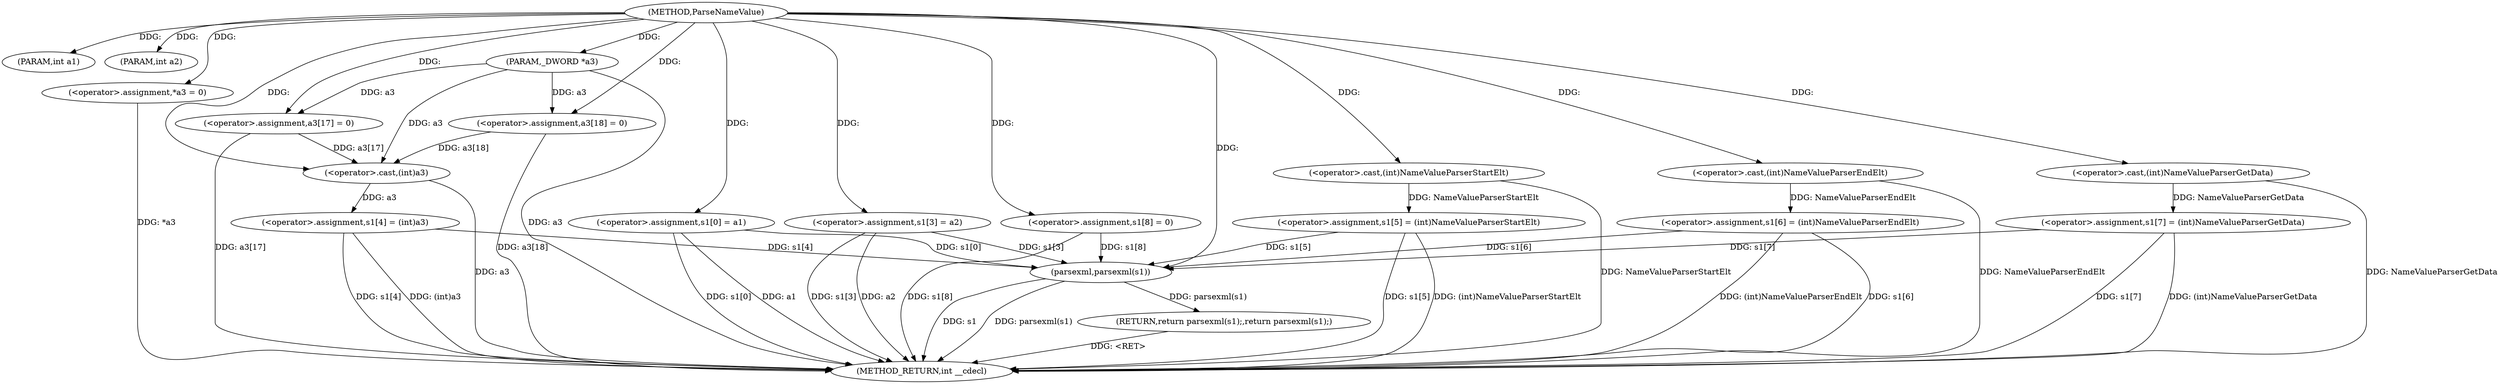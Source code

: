 digraph ParseNameValue {  
"1000102" [label = "(METHOD,ParseNameValue)" ]
"1000168" [label = "(METHOD_RETURN,int __cdecl)" ]
"1000103" [label = "(PARAM,int a1)" ]
"1000104" [label = "(PARAM,int a2)" ]
"1000105" [label = "(PARAM,_DWORD *a3)" ]
"1000108" [label = "(<operator>.assignment,*a3 = 0)" ]
"1000112" [label = "(<operator>.assignment,a3[17] = 0)" ]
"1000117" [label = "(<operator>.assignment,a3[18] = 0)" ]
"1000122" [label = "(<operator>.assignment,s1[0] = a1)" ]
"1000127" [label = "(<operator>.assignment,s1[3] = a2)" ]
"1000132" [label = "(<operator>.assignment,s1[4] = (int)a3)" ]
"1000136" [label = "(<operator>.cast,(int)a3)" ]
"1000139" [label = "(<operator>.assignment,s1[5] = (int)NameValueParserStartElt)" ]
"1000143" [label = "(<operator>.cast,(int)NameValueParserStartElt)" ]
"1000146" [label = "(<operator>.assignment,s1[6] = (int)NameValueParserEndElt)" ]
"1000150" [label = "(<operator>.cast,(int)NameValueParserEndElt)" ]
"1000153" [label = "(<operator>.assignment,s1[7] = (int)NameValueParserGetData)" ]
"1000157" [label = "(<operator>.cast,(int)NameValueParserGetData)" ]
"1000160" [label = "(<operator>.assignment,s1[8] = 0)" ]
"1000165" [label = "(RETURN,return parsexml(s1);,return parsexml(s1);)" ]
"1000166" [label = "(parsexml,parsexml(s1))" ]
  "1000165" -> "1000168"  [ label = "DDG: <RET>"] 
  "1000166" -> "1000168"  [ label = "DDG: s1"] 
  "1000153" -> "1000168"  [ label = "DDG: (int)NameValueParserGetData"] 
  "1000150" -> "1000168"  [ label = "DDG: NameValueParserEndElt"] 
  "1000146" -> "1000168"  [ label = "DDG: (int)NameValueParserEndElt"] 
  "1000146" -> "1000168"  [ label = "DDG: s1[6]"] 
  "1000136" -> "1000168"  [ label = "DDG: a3"] 
  "1000157" -> "1000168"  [ label = "DDG: NameValueParserGetData"] 
  "1000127" -> "1000168"  [ label = "DDG: a2"] 
  "1000122" -> "1000168"  [ label = "DDG: a1"] 
  "1000132" -> "1000168"  [ label = "DDG: (int)a3"] 
  "1000160" -> "1000168"  [ label = "DDG: s1[8]"] 
  "1000139" -> "1000168"  [ label = "DDG: (int)NameValueParserStartElt"] 
  "1000112" -> "1000168"  [ label = "DDG: a3[17]"] 
  "1000127" -> "1000168"  [ label = "DDG: s1[3]"] 
  "1000108" -> "1000168"  [ label = "DDG: *a3"] 
  "1000166" -> "1000168"  [ label = "DDG: parsexml(s1)"] 
  "1000117" -> "1000168"  [ label = "DDG: a3[18]"] 
  "1000105" -> "1000168"  [ label = "DDG: a3"] 
  "1000132" -> "1000168"  [ label = "DDG: s1[4]"] 
  "1000139" -> "1000168"  [ label = "DDG: s1[5]"] 
  "1000143" -> "1000168"  [ label = "DDG: NameValueParserStartElt"] 
  "1000153" -> "1000168"  [ label = "DDG: s1[7]"] 
  "1000122" -> "1000168"  [ label = "DDG: s1[0]"] 
  "1000102" -> "1000103"  [ label = "DDG: "] 
  "1000102" -> "1000104"  [ label = "DDG: "] 
  "1000102" -> "1000105"  [ label = "DDG: "] 
  "1000102" -> "1000108"  [ label = "DDG: "] 
  "1000102" -> "1000112"  [ label = "DDG: "] 
  "1000105" -> "1000112"  [ label = "DDG: a3"] 
  "1000102" -> "1000117"  [ label = "DDG: "] 
  "1000105" -> "1000117"  [ label = "DDG: a3"] 
  "1000102" -> "1000122"  [ label = "DDG: "] 
  "1000102" -> "1000127"  [ label = "DDG: "] 
  "1000136" -> "1000132"  [ label = "DDG: a3"] 
  "1000112" -> "1000136"  [ label = "DDG: a3[17]"] 
  "1000117" -> "1000136"  [ label = "DDG: a3[18]"] 
  "1000105" -> "1000136"  [ label = "DDG: a3"] 
  "1000102" -> "1000136"  [ label = "DDG: "] 
  "1000143" -> "1000139"  [ label = "DDG: NameValueParserStartElt"] 
  "1000102" -> "1000143"  [ label = "DDG: "] 
  "1000150" -> "1000146"  [ label = "DDG: NameValueParserEndElt"] 
  "1000102" -> "1000150"  [ label = "DDG: "] 
  "1000157" -> "1000153"  [ label = "DDG: NameValueParserGetData"] 
  "1000102" -> "1000157"  [ label = "DDG: "] 
  "1000102" -> "1000160"  [ label = "DDG: "] 
  "1000166" -> "1000165"  [ label = "DDG: parsexml(s1)"] 
  "1000160" -> "1000166"  [ label = "DDG: s1[8]"] 
  "1000127" -> "1000166"  [ label = "DDG: s1[3]"] 
  "1000132" -> "1000166"  [ label = "DDG: s1[4]"] 
  "1000146" -> "1000166"  [ label = "DDG: s1[6]"] 
  "1000139" -> "1000166"  [ label = "DDG: s1[5]"] 
  "1000153" -> "1000166"  [ label = "DDG: s1[7]"] 
  "1000122" -> "1000166"  [ label = "DDG: s1[0]"] 
  "1000102" -> "1000166"  [ label = "DDG: "] 
}
